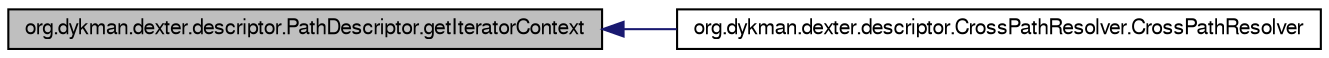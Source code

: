 digraph G
{
  bgcolor="transparent";
  edge [fontname="FreeSans",fontsize=10,labelfontname="FreeSans",labelfontsize=10];
  node [fontname="FreeSans",fontsize=10,shape=record];
  rankdir=LR;
  Node1 [label="org.dykman.dexter.descriptor.PathDescriptor.getIteratorContext",height=0.2,width=0.4,color="black", fillcolor="grey75", style="filled" fontcolor="black"];
  Node1 -> Node2 [dir=back,color="midnightblue",fontsize=10,style="solid",fontname="FreeSans"];
  Node2 [label="org.dykman.dexter.descriptor.CrossPathResolver.CrossPathResolver",height=0.2,width=0.4,color="black",URL="$classorg_1_1dykman_1_1dexter_1_1descriptor_1_1CrossPathResolver.html#8891b6e551ad1906a5fa29337e7db13f"];
}
